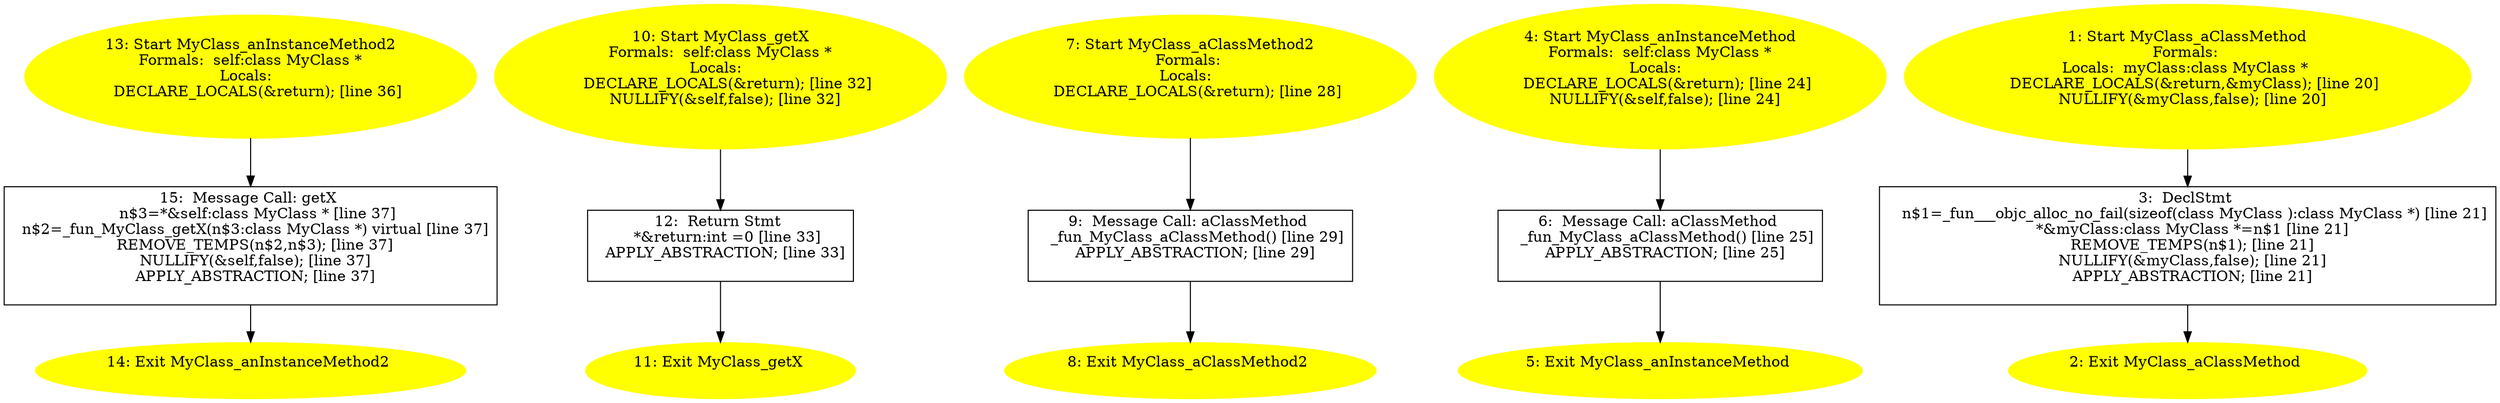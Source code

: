 digraph iCFG {
15 [label="15:  Message Call: getX \n   n$3=*&self:class MyClass * [line 37]\n  n$2=_fun_MyClass_getX(n$3:class MyClass *) virtual [line 37]\n  REMOVE_TEMPS(n$2,n$3); [line 37]\n  NULLIFY(&self,false); [line 37]\n  APPLY_ABSTRACTION; [line 37]\n " shape="box"]
	

	 15 -> 14 ;
14 [label="14: Exit MyClass_anInstanceMethod2 \n  " color=yellow style=filled]
	

13 [label="13: Start MyClass_anInstanceMethod2\nFormals:  self:class MyClass *\nLocals:  \n   DECLARE_LOCALS(&return); [line 36]\n " color=yellow style=filled]
	

	 13 -> 15 ;
12 [label="12:  Return Stmt \n   *&return:int =0 [line 33]\n  APPLY_ABSTRACTION; [line 33]\n " shape="box"]
	

	 12 -> 11 ;
11 [label="11: Exit MyClass_getX \n  " color=yellow style=filled]
	

10 [label="10: Start MyClass_getX\nFormals:  self:class MyClass *\nLocals:  \n   DECLARE_LOCALS(&return); [line 32]\n  NULLIFY(&self,false); [line 32]\n " color=yellow style=filled]
	

	 10 -> 12 ;
9 [label="9:  Message Call: aClassMethod \n   _fun_MyClass_aClassMethod() [line 29]\n  APPLY_ABSTRACTION; [line 29]\n " shape="box"]
	

	 9 -> 8 ;
8 [label="8: Exit MyClass_aClassMethod2 \n  " color=yellow style=filled]
	

7 [label="7: Start MyClass_aClassMethod2\nFormals: \nLocals:  \n   DECLARE_LOCALS(&return); [line 28]\n " color=yellow style=filled]
	

	 7 -> 9 ;
6 [label="6:  Message Call: aClassMethod \n   _fun_MyClass_aClassMethod() [line 25]\n  APPLY_ABSTRACTION; [line 25]\n " shape="box"]
	

	 6 -> 5 ;
5 [label="5: Exit MyClass_anInstanceMethod \n  " color=yellow style=filled]
	

4 [label="4: Start MyClass_anInstanceMethod\nFormals:  self:class MyClass *\nLocals:  \n   DECLARE_LOCALS(&return); [line 24]\n  NULLIFY(&self,false); [line 24]\n " color=yellow style=filled]
	

	 4 -> 6 ;
3 [label="3:  DeclStmt \n   n$1=_fun___objc_alloc_no_fail(sizeof(class MyClass ):class MyClass *) [line 21]\n  *&myClass:class MyClass *=n$1 [line 21]\n  REMOVE_TEMPS(n$1); [line 21]\n  NULLIFY(&myClass,false); [line 21]\n  APPLY_ABSTRACTION; [line 21]\n " shape="box"]
	

	 3 -> 2 ;
2 [label="2: Exit MyClass_aClassMethod \n  " color=yellow style=filled]
	

1 [label="1: Start MyClass_aClassMethod\nFormals: \nLocals:  myClass:class MyClass * \n   DECLARE_LOCALS(&return,&myClass); [line 20]\n  NULLIFY(&myClass,false); [line 20]\n " color=yellow style=filled]
	

	 1 -> 3 ;
}
